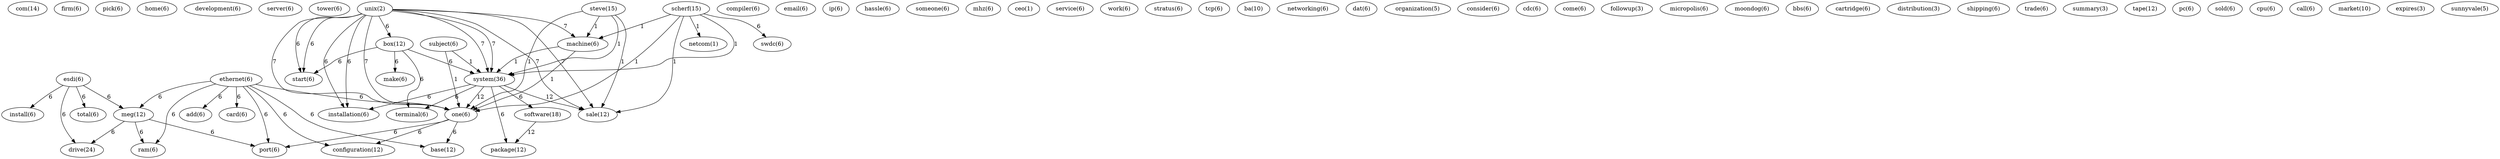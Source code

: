 digraph G {
  com [ label="com(14)" ];
  firm [ label="firm(6)" ];
  pick [ label="pick(6)" ];
  home [ label="home(6)" ];
  development [ label="development(6)" ];
  server [ label="server(6)" ];
  tower [ label="tower(6)" ];
  esdi [ label="esdi(6)" ];
  install [ label="install(6)" ];
  meg [ label="meg(12)" ];
  drive [ label="drive(24)" ];
  total [ label="total(6)" ];
  compiler [ label="compiler(6)" ];
  ethernet [ label="ethernet(6)" ];
  add [ label="add(6)" ];
  card [ label="card(6)" ];
  ram [ label="ram(6)" ];
  one [ label="one(6)" ];
  port [ label="port(6)" ];
  configuration [ label="configuration(12)" ];
  base [ label="base(12)" ];
  email [ label="email(6)" ];
  ip [ label="ip(6)" ];
  hassle [ label="hassle(6)" ];
  someone [ label="someone(6)" ];
  steve [ label="steve(15)" ];
  machine [ label="machine(6)" ];
  system [ label="system(36)" ];
  sale [ label="sale(12)" ];
  mhz [ label="mhz(6)" ];
  unix [ label="unix(19)" ];
  box [ label="box(12)" ];
  installation [ label="installation(6)" ];
  start [ label="start(6)" ];
  make [ label="make(6)" ];
  terminal [ label="terminal(6)" ];
  ceo [ label="ceo(1)" ];
  service [ label="service(6)" ];
  work [ label="work(6)" ];
  stratus [ label="stratus(6)" ];
  tcp [ label="tcp(6)" ];
  ba [ label="ba(10)" ];
  scherf [ label="scherf(15)" ];
  swdc [ label="swdc(6)" ];
  netcom [ label="netcom(1)" ];
  networking [ label="networking(6)" ];
  dat [ label="dat(6)" ];
  organization [ label="organization(5)" ];
  consider [ label="consider(6)" ];
  cdc [ label="cdc(6)" ];
  come [ label="come(6)" ];
  subject [ label="subject(6)" ];
  followup [ label="followup(3)" ];
  unix [ label="unix(2)" ];
  micropolis [ label="micropolis(6)" ];
  moondog [ label="moondog(6)" ];
  bbs [ label="bbs(6)" ];
  software [ label="software(18)" ];
  package [ label="package(12)" ];
  cartridge [ label="cartridge(6)" ];
  distribution [ label="distribution(3)" ];
  shipping [ label="shipping(6)" ];
  trade [ label="trade(6)" ];
  summary [ label="summary(3)" ];
  tape [ label="tape(12)" ];
  pc [ label="pc(6)" ];
  sold [ label="sold(6)" ];
  cpu [ label="cpu(6)" ];
  call [ label="call(6)" ];
  market [ label="market(10)" ];
  expires [ label="expires(3)" ];
  sunnyvale [ label="sunnyvale(5)" ];
  esdi -> install [ label="6" ];
  esdi -> meg [ label="6" ];
  esdi -> drive [ label="6" ];
  esdi -> total [ label="6" ];
  ethernet -> add [ label="6" ];
  ethernet -> card [ label="6" ];
  ethernet -> meg [ label="6" ];
  ethernet -> ram [ label="6" ];
  ethernet -> one [ label="6" ];
  ethernet -> port [ label="6" ];
  ethernet -> configuration [ label="6" ];
  ethernet -> base [ label="6" ];
  steve -> machine [ label="1" ];
  steve -> system [ label="1" ];
  steve -> one [ label="1" ];
  steve -> sale [ label="1" ];
  unix -> box [ label="6" ];
  unix -> machine [ label="7" ];
  unix -> system [ label="7" ];
  unix -> one [ label="7" ];
  unix -> sale [ label="7" ];
  unix -> installation [ label="6" ];
  unix -> start [ label="6" ];
  box -> make [ label="6" ];
  box -> system [ label="6" ];
  box -> start [ label="6" ];
  box -> terminal [ label="6" ];
  scherf -> machine [ label="1" ];
  scherf -> system [ label="1" ];
  scherf -> one [ label="1" ];
  scherf -> sale [ label="1" ];
  scherf -> swdc [ label="6" ];
  scherf -> netcom [ label="1" ];
  subject -> system [ label="1" ];
  subject -> one [ label="1" ];
  machine -> system [ label="1" ];
  machine -> one [ label="1" ];
  meg -> ram [ label="6" ];
  meg -> port [ label="6" ];
  meg -> drive [ label="6" ];
  unix -> system [ label="7" ];
  unix -> one [ label="7" ];
  unix -> sale [ label="7" ];
  unix -> installation [ label="6" ];
  unix -> start [ label="6" ];
  system -> one [ label="12" ];
  system -> sale [ label="12" ];
  system -> installation [ label="6" ];
  system -> software [ label="6" ];
  system -> terminal [ label="6" ];
  system -> package [ label="6" ];
  one -> port [ label="6" ];
  one -> configuration [ label="6" ];
  one -> base [ label="6" ];
  software -> package [ label="12" ];
}
